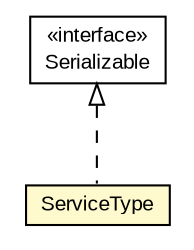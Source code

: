 #!/usr/local/bin/dot
#
# Class diagram 
# Generated by UMLGraph version R5_6-24-gf6e263 (http://www.umlgraph.org/)
#

digraph G {
	edge [fontname="arial",fontsize=10,labelfontname="arial",labelfontsize=10];
	node [fontname="arial",fontsize=10,shape=plaintext];
	nodesep=0.25;
	ranksep=0.5;
	// org.miloss.fgsms.services.interfaces.dataaccessservice.ServiceType
	c343506 [label=<<table title="org.miloss.fgsms.services.interfaces.dataaccessservice.ServiceType" border="0" cellborder="1" cellspacing="0" cellpadding="2" port="p" bgcolor="lemonChiffon" href="./ServiceType.html">
		<tr><td><table border="0" cellspacing="0" cellpadding="1">
<tr><td align="center" balign="center"> ServiceType </td></tr>
		</table></td></tr>
		</table>>, URL="./ServiceType.html", fontname="arial", fontcolor="black", fontsize=10.0];
	//org.miloss.fgsms.services.interfaces.dataaccessservice.ServiceType implements java.io.Serializable
	c344077:p -> c343506:p [dir=back,arrowtail=empty,style=dashed];
	// java.io.Serializable
	c344077 [label=<<table title="java.io.Serializable" border="0" cellborder="1" cellspacing="0" cellpadding="2" port="p" href="http://java.sun.com/j2se/1.4.2/docs/api/java/io/Serializable.html">
		<tr><td><table border="0" cellspacing="0" cellpadding="1">
<tr><td align="center" balign="center"> &#171;interface&#187; </td></tr>
<tr><td align="center" balign="center"> Serializable </td></tr>
		</table></td></tr>
		</table>>, URL="http://java.sun.com/j2se/1.4.2/docs/api/java/io/Serializable.html", fontname="arial", fontcolor="black", fontsize=10.0];
}

